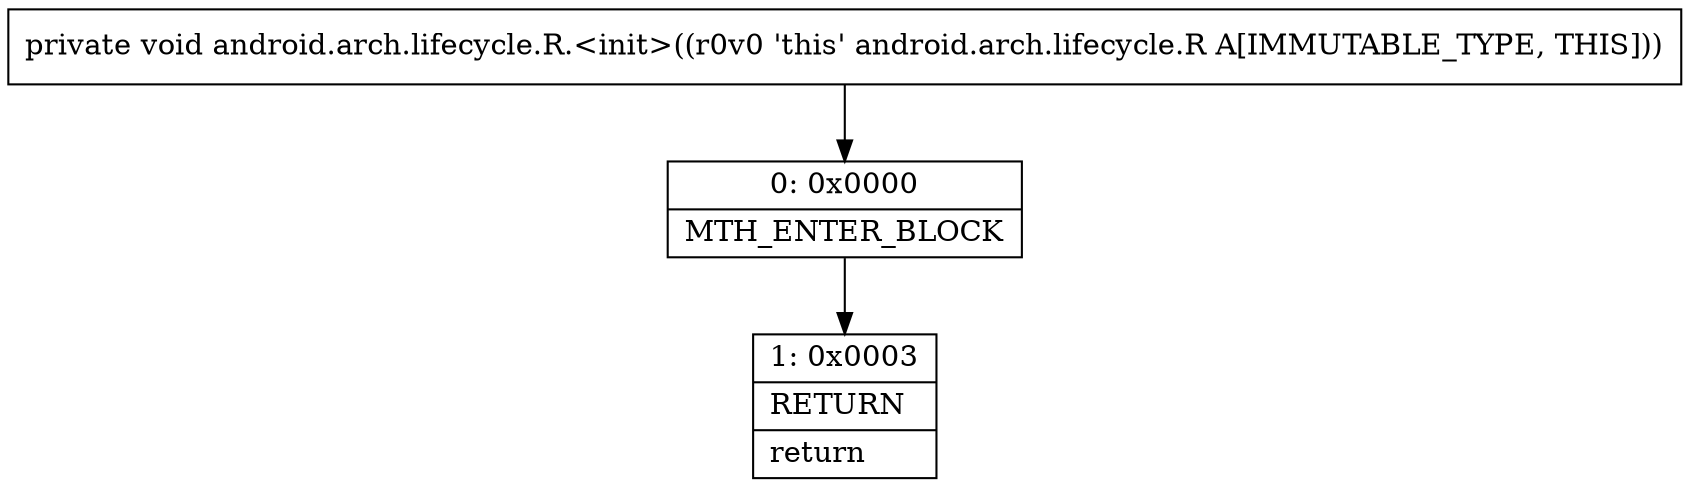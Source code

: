 digraph "CFG forandroid.arch.lifecycle.R.\<init\>()V" {
Node_0 [shape=record,label="{0\:\ 0x0000|MTH_ENTER_BLOCK\l}"];
Node_1 [shape=record,label="{1\:\ 0x0003|RETURN\l|return\l}"];
MethodNode[shape=record,label="{private void android.arch.lifecycle.R.\<init\>((r0v0 'this' android.arch.lifecycle.R A[IMMUTABLE_TYPE, THIS])) }"];
MethodNode -> Node_0;
Node_0 -> Node_1;
}

